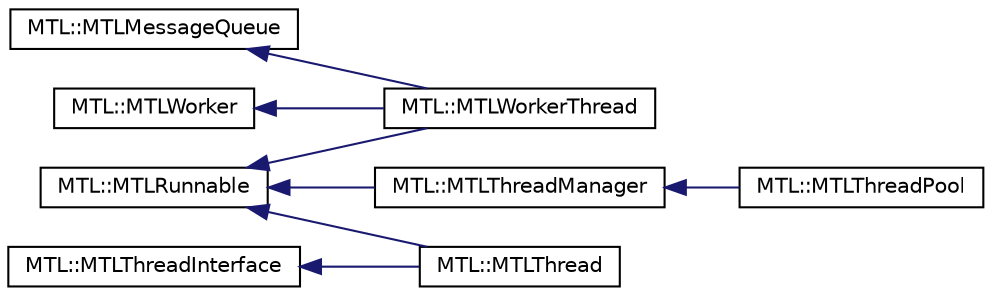 digraph "Graphical Class Hierarchy"
{
 // LATEX_PDF_SIZE
  edge [fontname="Helvetica",fontsize="10",labelfontname="Helvetica",labelfontsize="10"];
  node [fontname="Helvetica",fontsize="10",shape=record];
  rankdir="LR";
  Node16 [label="MTL::MTLMessageQueue",height=0.2,width=0.4,color="black", fillcolor="white", style="filled",URL="$d4/d50/classMTL_1_1MTLMessageQueue.html",tooltip="Class that implements a message queue."];
  Node16 -> Node1 [dir="back",color="midnightblue",fontsize="10",style="solid",fontname="Helvetica"];
  Node1 [label="MTL::MTLWorkerThread",height=0.2,width=0.4,color="black", fillcolor="white", style="filled",URL="$d9/dfb/classMTL_1_1MTLWorkerThread.html",tooltip="Class that implements a Worker Thread."];
  Node12 [label="MTL::MTLRunnable",height=0.2,width=0.4,color="black", fillcolor="white", style="filled",URL="$d8/da7/classMTL_1_1MTLRunnable.html",tooltip="Runnable Interface."];
  Node12 -> Node4 [dir="back",color="midnightblue",fontsize="10",style="solid",fontname="Helvetica"];
  Node4 [label="MTL::MTLThread",height=0.2,width=0.4,color="black", fillcolor="white", style="filled",URL="$dd/df5/classMTL_1_1MTLThread.html",tooltip="Class that implements a thread."];
  Node12 -> Node13 [dir="back",color="midnightblue",fontsize="10",style="solid",fontname="Helvetica"];
  Node13 [label="MTL::MTLThreadManager",height=0.2,width=0.4,color="black", fillcolor="white", style="filled",URL="$db/def/classMTL_1_1MTLThreadManager.html",tooltip="Class that implements a thread manager."];
  Node13 -> Node14 [dir="back",color="midnightblue",fontsize="10",style="solid",fontname="Helvetica"];
  Node14 [label="MTL::MTLThreadPool",height=0.2,width=0.4,color="black", fillcolor="white", style="filled",URL="$d4/d9b/classMTL_1_1MTLThreadPool.html",tooltip="Class that implements a thread pool."];
  Node12 -> Node1 [dir="back",color="midnightblue",fontsize="10",style="solid",fontname="Helvetica"];
  Node3 [label="MTL::MTLThreadInterface",height=0.2,width=0.4,color="black", fillcolor="white", style="filled",URL="$dd/d69/classMTL_1_1MTLThreadInterface.html",tooltip="Class that implements a thread interface."];
  Node3 -> Node4 [dir="back",color="midnightblue",fontsize="10",style="solid",fontname="Helvetica"];
  Node0 [label="MTL::MTLWorker",height=0.2,width=0.4,color="black", fillcolor="white", style="filled",URL="$d1/d66/classMTL_1_1MTLWorker.html",tooltip="Worker Interface."];
  Node0 -> Node1 [dir="back",color="midnightblue",fontsize="10",style="solid",fontname="Helvetica"];
}
